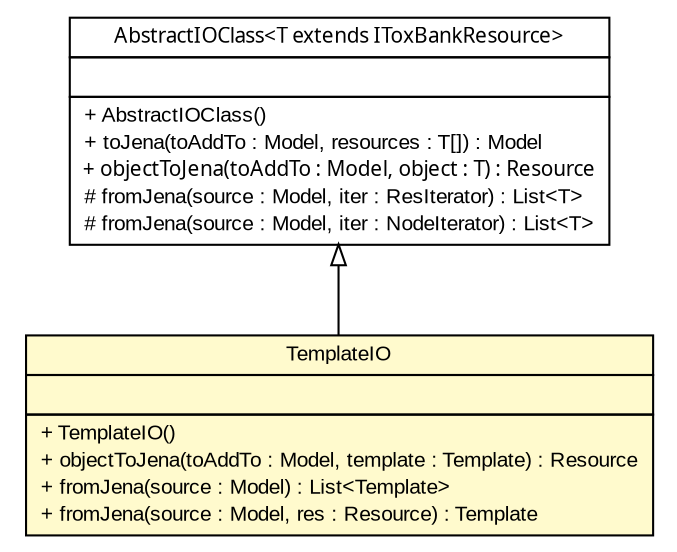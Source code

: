 #!/usr/local/bin/dot
#
# Class diagram 
# Generated by UmlGraph version 4.6 (http://www.spinellis.gr/sw/umlgraph)
#

digraph G {
	edge [fontname="arial",fontsize=10,labelfontname="arial",labelfontsize=10];
	node [fontname="arial",fontsize=10,shape=plaintext];
	// net.toxbank.client.io.rdf.TemplateIO
	c184 [label=<<table border="0" cellborder="1" cellspacing="0" cellpadding="2" port="p" bgcolor="lemonChiffon" href="./TemplateIO.html">
		<tr><td><table border="0" cellspacing="0" cellpadding="1">
			<tr><td> TemplateIO </td></tr>
		</table></td></tr>
		<tr><td><table border="0" cellspacing="0" cellpadding="1">
			<tr><td align="left">  </td></tr>
		</table></td></tr>
		<tr><td><table border="0" cellspacing="0" cellpadding="1">
			<tr><td align="left"> + TemplateIO() </td></tr>
			<tr><td align="left"> + objectToJena(toAddTo : Model, template : Template) : Resource </td></tr>
			<tr><td align="left"> + fromJena(source : Model) : List&lt;Template&gt; </td></tr>
			<tr><td align="left"> + fromJena(source : Model, res : Resource) : Template </td></tr>
		</table></td></tr>
		</table>>, fontname="arial", fontcolor="black", fontsize=10.0];
	// net.toxbank.client.io.rdf.AbstractIOClass<T extends net.toxbank.client.resource.IToxBankResource>
	c195 [label=<<table border="0" cellborder="1" cellspacing="0" cellpadding="2" port="p" href="./AbstractIOClass.html">
		<tr><td><table border="0" cellspacing="0" cellpadding="1">
			<tr><td><font face="ariali"> AbstractIOClass&lt;T extends IToxBankResource&gt; </font></td></tr>
		</table></td></tr>
		<tr><td><table border="0" cellspacing="0" cellpadding="1">
			<tr><td align="left">  </td></tr>
		</table></td></tr>
		<tr><td><table border="0" cellspacing="0" cellpadding="1">
			<tr><td align="left"> + AbstractIOClass() </td></tr>
			<tr><td align="left"> + toJena(toAddTo : Model, resources : T[]) : Model </td></tr>
			<tr><td align="left"><font face="ariali" point-size="10.0"> + objectToJena(toAddTo : Model, object : T) : Resource </font></td></tr>
			<tr><td align="left"> # fromJena(source : Model, iter : ResIterator) : List&lt;T&gt; </td></tr>
			<tr><td align="left"> # fromJena(source : Model, iter : NodeIterator) : List&lt;T&gt; </td></tr>
		</table></td></tr>
		</table>>, fontname="arial", fontcolor="black", fontsize=10.0];
	//net.toxbank.client.io.rdf.TemplateIO extends net.toxbank.client.io.rdf.AbstractIOClass<net.toxbank.client.resource.Template>
	c195:p -> c184:p [dir=back,arrowtail=empty];
}

